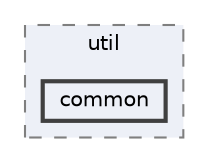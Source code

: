 digraph "repository/mnp/src/main/java/com/sterlite/cal/mnp/util/common"
{
 // LATEX_PDF_SIZE
  bgcolor="transparent";
  edge [fontname=Helvetica,fontsize=10,labelfontname=Helvetica,labelfontsize=10];
  node [fontname=Helvetica,fontsize=10,shape=box,height=0.2,width=0.4];
  compound=true
  subgraph clusterdir_2f0387b2e6e76d08b50068d899f0406b {
    graph [ bgcolor="#edf0f7", pencolor="grey50", label="util", fontname=Helvetica,fontsize=10 style="filled,dashed", URL="dir_2f0387b2e6e76d08b50068d899f0406b.html",tooltip=""]
  dir_cc98f71b8e1fe8d1b574b7c15902d33a [label="common", fillcolor="#edf0f7", color="grey25", style="filled,bold", URL="dir_cc98f71b8e1fe8d1b574b7c15902d33a.html",tooltip=""];
  }
}
